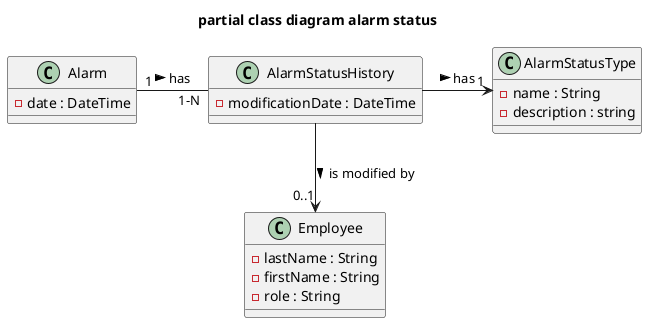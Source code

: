@startuml
title partial class diagram alarm status
Class Alarm{
- date : DateTime
}

class AlarmStatusHistory{
-modificationDate : DateTime
}

class AlarmStatusType{
- name : String
- description : string
}

class Employee{
- lastName : String
- firstName : String 
- role : String
}

Alarm "1" --right-- "1-N" AlarmStatusHistory: "has >"
AlarmStatusType "1" <--left-- AlarmStatusHistory: "< has"
AlarmStatusHistory --> "0..1" Employee : "is modified by >"
@enduml